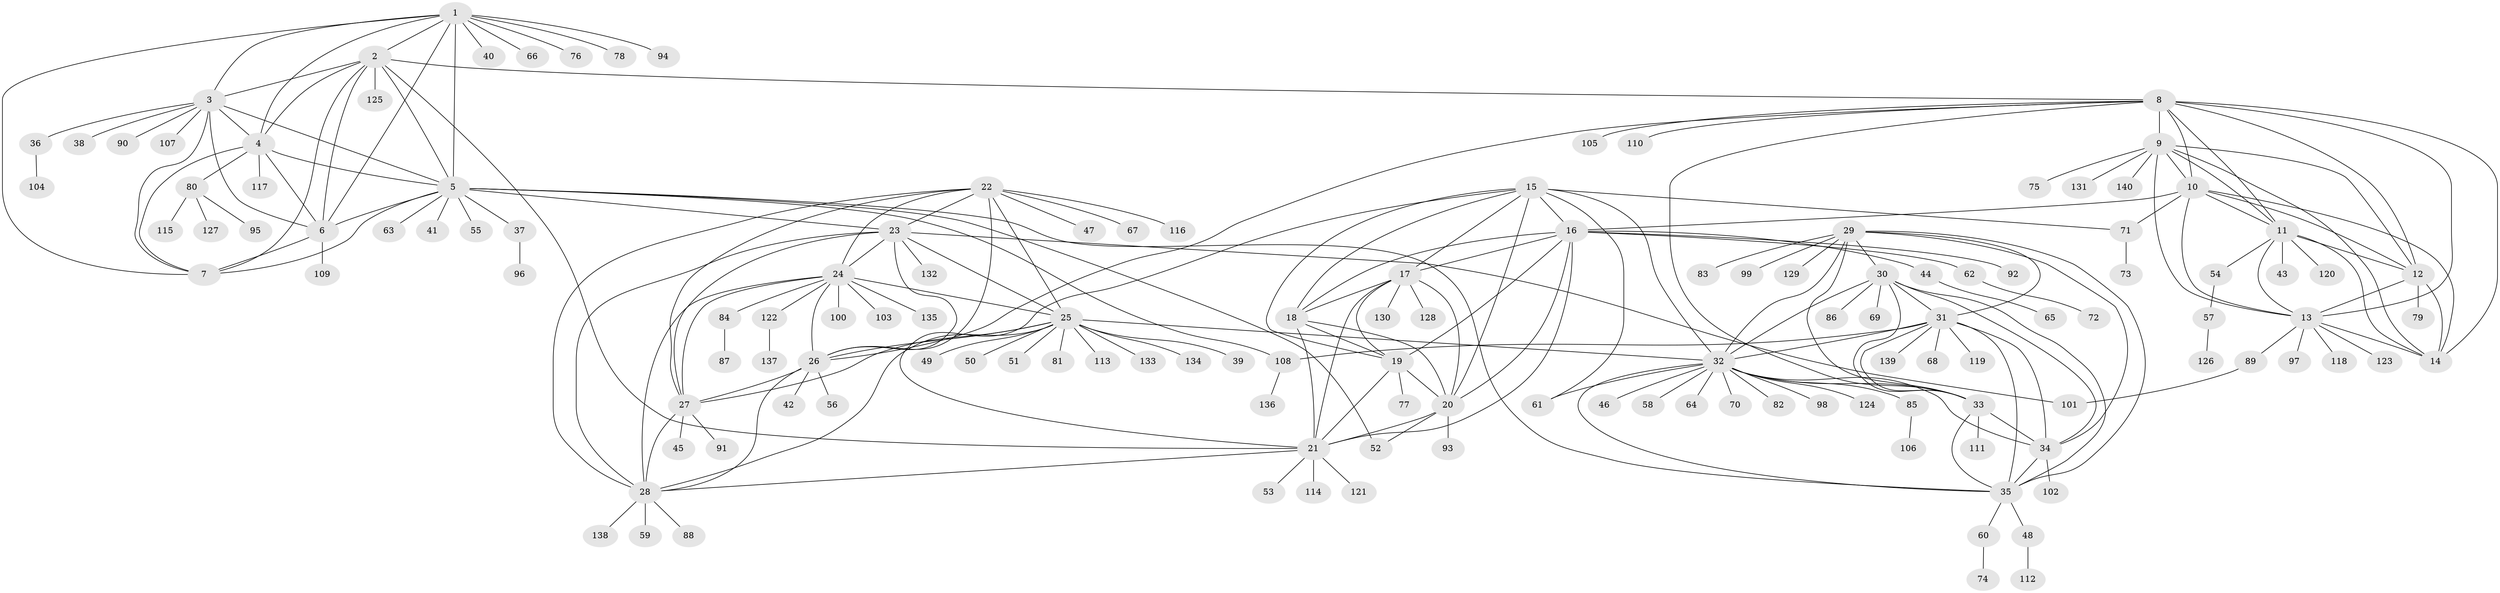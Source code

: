 // coarse degree distribution, {6: 0.14035087719298245, 8: 0.14035087719298245, 7: 0.15789473684210525, 11: 0.017543859649122806, 4: 0.017543859649122806, 3: 0.017543859649122806, 5: 0.017543859649122806, 10: 0.017543859649122806, 9: 0.017543859649122806, 1: 0.3333333333333333, 2: 0.12280701754385964}
// Generated by graph-tools (version 1.1) at 2025/52/03/04/25 22:52:11]
// undirected, 140 vertices, 225 edges
graph export_dot {
  node [color=gray90,style=filled];
  1;
  2;
  3;
  4;
  5;
  6;
  7;
  8;
  9;
  10;
  11;
  12;
  13;
  14;
  15;
  16;
  17;
  18;
  19;
  20;
  21;
  22;
  23;
  24;
  25;
  26;
  27;
  28;
  29;
  30;
  31;
  32;
  33;
  34;
  35;
  36;
  37;
  38;
  39;
  40;
  41;
  42;
  43;
  44;
  45;
  46;
  47;
  48;
  49;
  50;
  51;
  52;
  53;
  54;
  55;
  56;
  57;
  58;
  59;
  60;
  61;
  62;
  63;
  64;
  65;
  66;
  67;
  68;
  69;
  70;
  71;
  72;
  73;
  74;
  75;
  76;
  77;
  78;
  79;
  80;
  81;
  82;
  83;
  84;
  85;
  86;
  87;
  88;
  89;
  90;
  91;
  92;
  93;
  94;
  95;
  96;
  97;
  98;
  99;
  100;
  101;
  102;
  103;
  104;
  105;
  106;
  107;
  108;
  109;
  110;
  111;
  112;
  113;
  114;
  115;
  116;
  117;
  118;
  119;
  120;
  121;
  122;
  123;
  124;
  125;
  126;
  127;
  128;
  129;
  130;
  131;
  132;
  133;
  134;
  135;
  136;
  137;
  138;
  139;
  140;
  1 -- 2;
  1 -- 3;
  1 -- 4;
  1 -- 5;
  1 -- 6;
  1 -- 7;
  1 -- 40;
  1 -- 66;
  1 -- 76;
  1 -- 78;
  1 -- 94;
  2 -- 3;
  2 -- 4;
  2 -- 5;
  2 -- 6;
  2 -- 7;
  2 -- 8;
  2 -- 21;
  2 -- 125;
  3 -- 4;
  3 -- 5;
  3 -- 6;
  3 -- 7;
  3 -- 36;
  3 -- 38;
  3 -- 90;
  3 -- 107;
  4 -- 5;
  4 -- 6;
  4 -- 7;
  4 -- 80;
  4 -- 117;
  5 -- 6;
  5 -- 7;
  5 -- 23;
  5 -- 35;
  5 -- 37;
  5 -- 41;
  5 -- 52;
  5 -- 55;
  5 -- 63;
  5 -- 108;
  6 -- 7;
  6 -- 109;
  8 -- 9;
  8 -- 10;
  8 -- 11;
  8 -- 12;
  8 -- 13;
  8 -- 14;
  8 -- 26;
  8 -- 33;
  8 -- 105;
  8 -- 110;
  9 -- 10;
  9 -- 11;
  9 -- 12;
  9 -- 13;
  9 -- 14;
  9 -- 75;
  9 -- 131;
  9 -- 140;
  10 -- 11;
  10 -- 12;
  10 -- 13;
  10 -- 14;
  10 -- 16;
  10 -- 71;
  11 -- 12;
  11 -- 13;
  11 -- 14;
  11 -- 43;
  11 -- 54;
  11 -- 120;
  12 -- 13;
  12 -- 14;
  12 -- 79;
  13 -- 14;
  13 -- 89;
  13 -- 97;
  13 -- 118;
  13 -- 123;
  15 -- 16;
  15 -- 17;
  15 -- 18;
  15 -- 19;
  15 -- 20;
  15 -- 21;
  15 -- 32;
  15 -- 61;
  15 -- 71;
  16 -- 17;
  16 -- 18;
  16 -- 19;
  16 -- 20;
  16 -- 21;
  16 -- 44;
  16 -- 62;
  16 -- 92;
  17 -- 18;
  17 -- 19;
  17 -- 20;
  17 -- 21;
  17 -- 128;
  17 -- 130;
  18 -- 19;
  18 -- 20;
  18 -- 21;
  19 -- 20;
  19 -- 21;
  19 -- 77;
  20 -- 21;
  20 -- 52;
  20 -- 93;
  21 -- 28;
  21 -- 53;
  21 -- 114;
  21 -- 121;
  22 -- 23;
  22 -- 24;
  22 -- 25;
  22 -- 26;
  22 -- 27;
  22 -- 28;
  22 -- 47;
  22 -- 67;
  22 -- 116;
  23 -- 24;
  23 -- 25;
  23 -- 26;
  23 -- 27;
  23 -- 28;
  23 -- 101;
  23 -- 132;
  24 -- 25;
  24 -- 26;
  24 -- 27;
  24 -- 28;
  24 -- 84;
  24 -- 100;
  24 -- 103;
  24 -- 122;
  24 -- 135;
  25 -- 26;
  25 -- 27;
  25 -- 28;
  25 -- 32;
  25 -- 39;
  25 -- 49;
  25 -- 50;
  25 -- 51;
  25 -- 81;
  25 -- 113;
  25 -- 133;
  25 -- 134;
  26 -- 27;
  26 -- 28;
  26 -- 42;
  26 -- 56;
  27 -- 28;
  27 -- 45;
  27 -- 91;
  28 -- 59;
  28 -- 88;
  28 -- 138;
  29 -- 30;
  29 -- 31;
  29 -- 32;
  29 -- 33;
  29 -- 34;
  29 -- 35;
  29 -- 83;
  29 -- 99;
  29 -- 129;
  30 -- 31;
  30 -- 32;
  30 -- 33;
  30 -- 34;
  30 -- 35;
  30 -- 69;
  30 -- 86;
  31 -- 32;
  31 -- 33;
  31 -- 34;
  31 -- 35;
  31 -- 68;
  31 -- 108;
  31 -- 119;
  31 -- 139;
  32 -- 33;
  32 -- 34;
  32 -- 35;
  32 -- 46;
  32 -- 58;
  32 -- 61;
  32 -- 64;
  32 -- 70;
  32 -- 82;
  32 -- 85;
  32 -- 98;
  32 -- 124;
  33 -- 34;
  33 -- 35;
  33 -- 111;
  34 -- 35;
  34 -- 102;
  35 -- 48;
  35 -- 60;
  36 -- 104;
  37 -- 96;
  44 -- 65;
  48 -- 112;
  54 -- 57;
  57 -- 126;
  60 -- 74;
  62 -- 72;
  71 -- 73;
  80 -- 95;
  80 -- 115;
  80 -- 127;
  84 -- 87;
  85 -- 106;
  89 -- 101;
  108 -- 136;
  122 -- 137;
}

